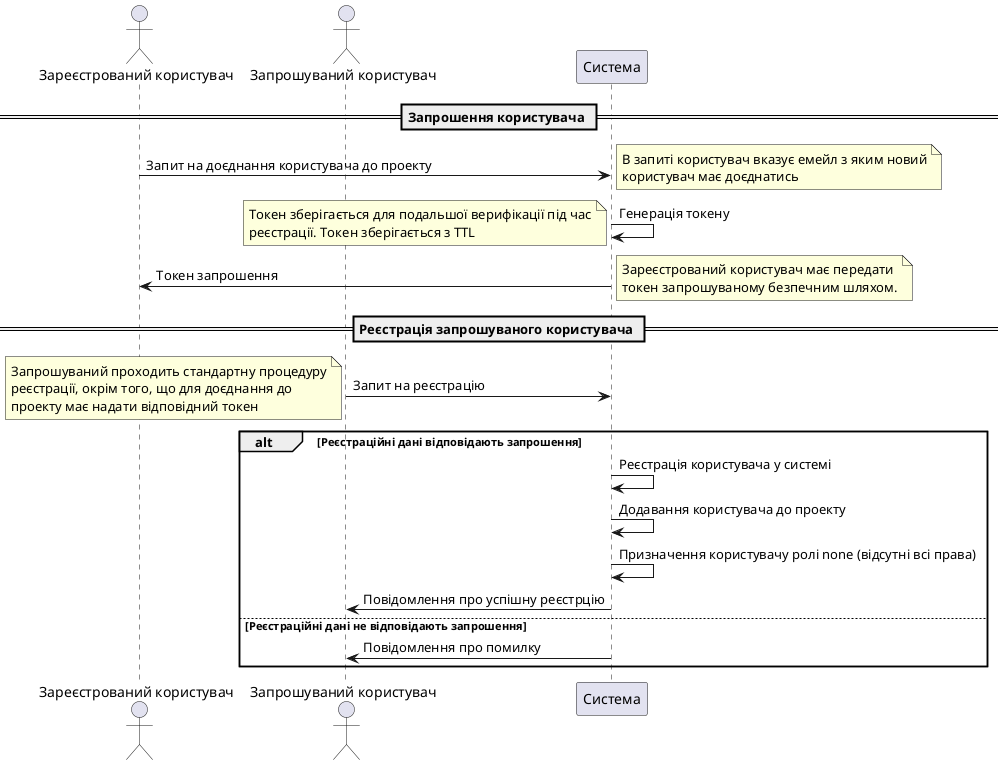 @startuml registration-via-invite
actor "Зареєстрований користувач" as Inviter
actor "Запрошуваний користувач" as Invitee
participant "Система" as System

== Запрошення користувача ==

Inviter -> System : Запит на доєднання користувача до проекту
note right
  В запиті користувач вказує емейл з яким новий
  користувач має доєднатись
end note
System -> System : Генерація токену
note left
  Токен зберігається для подальшої верифікації під час
  реєстрації. Токен зберігається з TTL
end note
System -> Inviter : Токен запрошення
note right
  Зареєстрований користувач має передати
  токен запрошуваному безпечним шляхом.
end note

== Реєстрація запрошуваного користувача ==

Invitee -> System : Запит на реєстрацію
note left
  Запрошуваний проходить стандартну процедуру
  реєстрації, окрім того, що для доєднання до
  проекту має надати відповідний токен
end note
alt Реєстраційні дані відповідають запрошення
  System -> System : Реєстрація користувача у системі
  System -> System : Додавання користувача до проекту
  System -> System : Призначення користувачу ролі none (відсутні всі права)
  System -> Invitee : Повідомлення про успішну реєстрцію
else Реєстраційні дані не відповідають запрошення
  System -> Invitee : Повідомлення про помилку
end
@enduml
